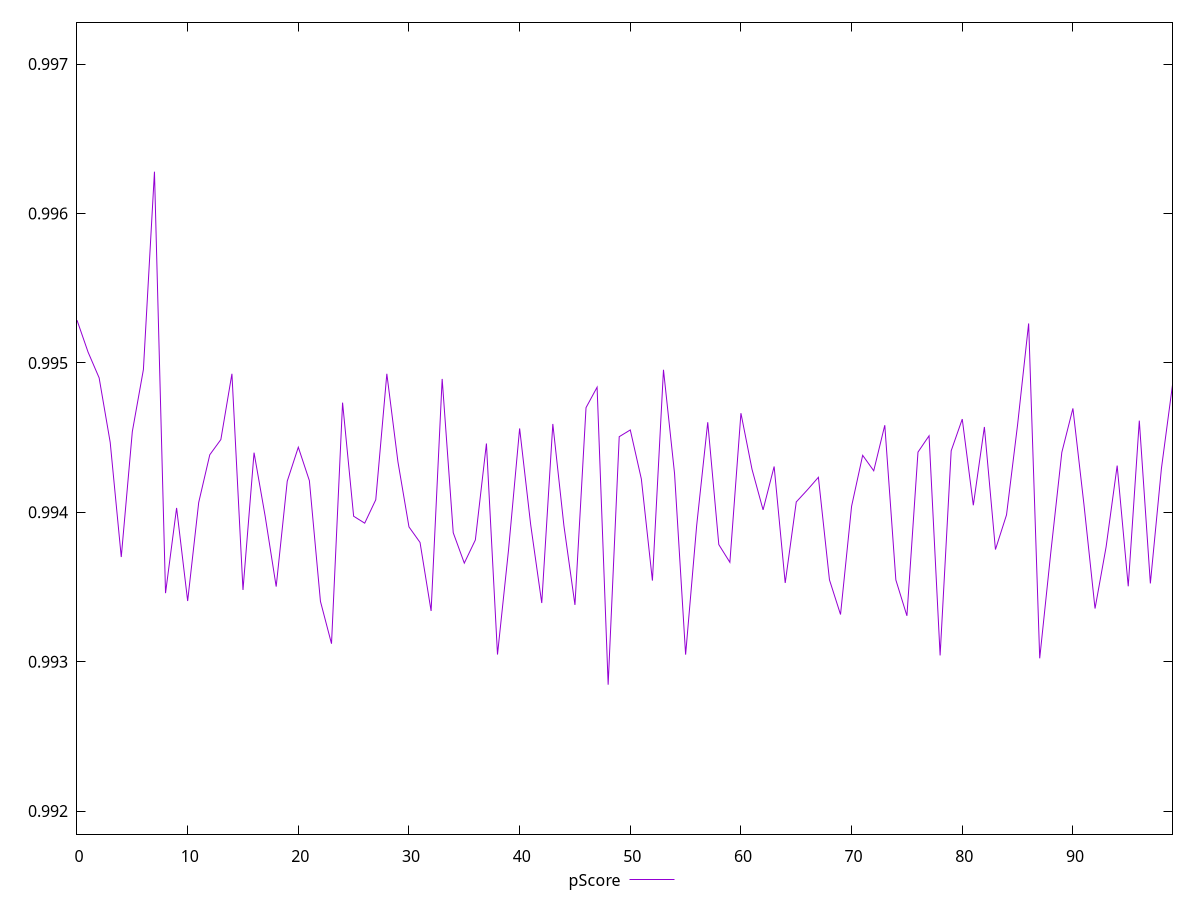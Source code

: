 reset

$pScore <<EOF
0 0.9952859330967461
1 0.9950721657903026
2 0.9948999423103084
3 0.9944681739658678
4 0.9937006096864396
5 0.9945404483452007
6 0.9949551547721518
7 0.9962796503969803
8 0.9934589296370586
9 0.9940291265978054
10 0.9934063997436795
11 0.9940661903696525
12 0.9943851212100652
13 0.9944869078251952
14 0.9949270602108005
15 0.9934803762427002
16 0.9943990623344932
17 0.9939757937124807
18 0.9935026752293684
19 0.9942085621734341
20 0.9944355422979314
21 0.9942117698466926
22 0.9934039282160624
23 0.9931204888379384
24 0.9947339736501616
25 0.9939735948647408
26 0.9939272896071811
27 0.9940840588518733
28 0.9949269519422395
29 0.9943390598903468
30 0.9939021966510921
31 0.9937982355219033
32 0.9933395737333388
33 0.9948926573805337
34 0.9938634320442932
35 0.9936599454737902
36 0.9938150462034426
37 0.9944603454270755
38 0.9930480306270915
39 0.9937501192133034
40 0.9945612844104716
41 0.9939163510626599
42 0.993392863514298
43 0.994591357765768
44 0.9939116764899789
45 0.9933800905958211
46 0.9947003294702776
47 0.994837293144762
48 0.9928459514000307
49 0.9945060551913112
50 0.9945511580120695
51 0.9942229276055858
52 0.9935428849638864
53 0.9949537526574723
54 0.9942594997179448
55 0.9930473560146094
56 0.9939119225825426
57 0.9946027888730947
58 0.993783890233422
59 0.9936651333297458
60 0.9946632811854056
61 0.994288028563547
62 0.9940163714759271
63 0.9943066011785695
64 0.9935269759614802
65 0.9940693321532833
66 0.994149653916534
67 0.9942343072220359
68 0.9935480111011981
69 0.9933159691031435
70 0.9940405293533245
71 0.9943813994728935
72 0.9942779016099124
73 0.9945828583218819
74 0.993547114231301
75 0.993307168149675
76 0.9944028918854708
77 0.9945120077031451
78 0.9930420924844572
79 0.9944117044745828
80 0.9946239085663366
81 0.9940469518582826
82 0.9945711704667237
83 0.9937508710648406
84 0.9939826309918642
85 0.9945856925116837
86 0.9952638984587606
87 0.9930226340568611
88 0.9937296698142599
89 0.9944014995339413
90 0.9946954150807097
91 0.9940509483338598
92 0.9933558010476742
93 0.9937685214556055
94 0.9943124697680973
95 0.9935046061693031
96 0.9946135254011753
97 0.9935240221081829
98 0.9942939105548063
99 0.9948522949963154
EOF

set key outside below
set xrange [0:99]
set yrange [0.9918459514000307:0.9972796503969803]
set trange [0.9918459514000307:0.9972796503969803]
set terminal svg size 640, 500 enhanced background rgb 'white'
set output "reports/report_00033_2021-03-01T14-23-16.841Z/mainthread-work-breakdown/samples/astro-inner/pScore/values.svg"

plot $pScore title "pScore" with line

reset
